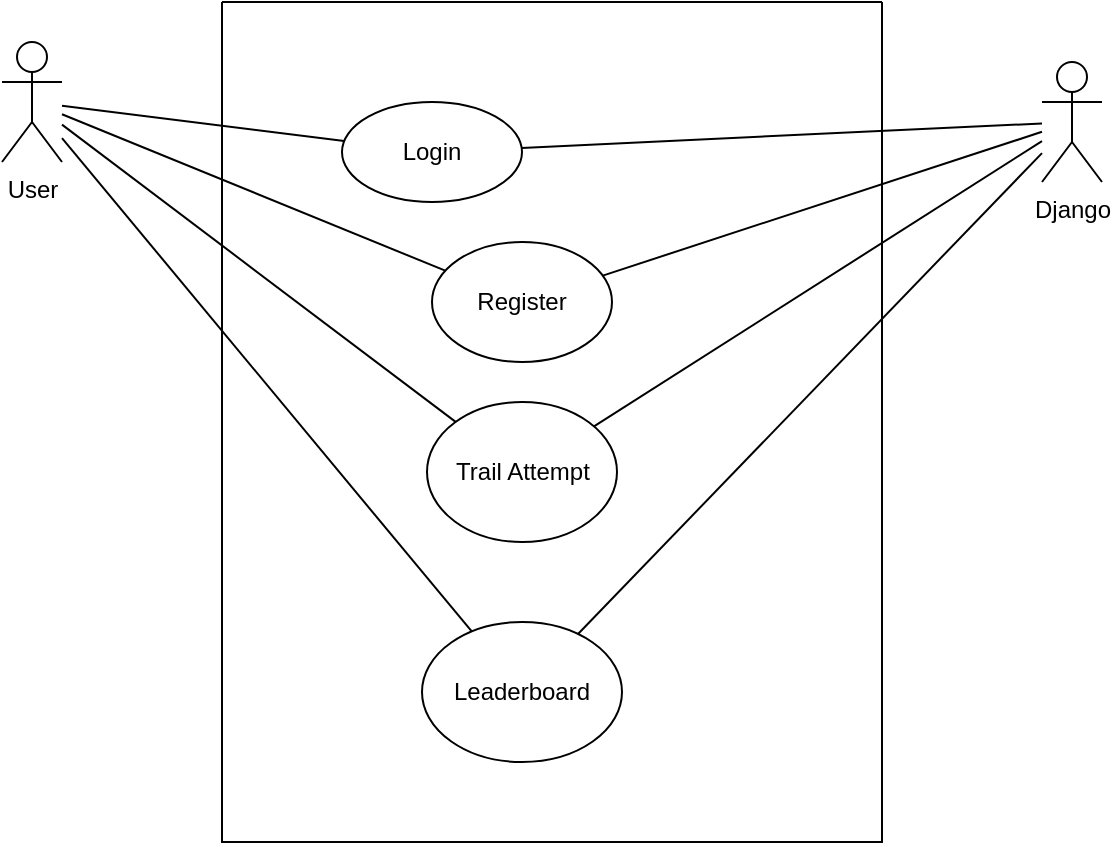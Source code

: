 <mxfile version="15.1.2" type="github">
  <diagram id="TCL3aWI0mzoux3vN0PKE" name="Page-1">
    <mxGraphModel dx="1038" dy="536" grid="1" gridSize="10" guides="1" tooltips="1" connect="1" arrows="1" fold="1" page="1" pageScale="1" pageWidth="850" pageHeight="1100" math="0" shadow="0">
      <root>
        <mxCell id="0" />
        <mxCell id="1" parent="0" />
        <mxCell id="Yt4aC9gbm4HXK07xka98-2" value="User" style="shape=umlActor;verticalLabelPosition=bottom;verticalAlign=top;html=1;outlineConnect=0;" vertex="1" parent="1">
          <mxGeometry x="140" y="90" width="30" height="60" as="geometry" />
        </mxCell>
        <mxCell id="Yt4aC9gbm4HXK07xka98-7" value="" style="swimlane;startSize=0;" vertex="1" parent="1">
          <mxGeometry x="250" y="70" width="330" height="420" as="geometry" />
        </mxCell>
        <mxCell id="Yt4aC9gbm4HXK07xka98-8" value="Login" style="ellipse;whiteSpace=wrap;html=1;" vertex="1" parent="Yt4aC9gbm4HXK07xka98-7">
          <mxGeometry x="60" y="50" width="90" height="50" as="geometry" />
        </mxCell>
        <mxCell id="Yt4aC9gbm4HXK07xka98-9" value="Register" style="ellipse;whiteSpace=wrap;html=1;" vertex="1" parent="Yt4aC9gbm4HXK07xka98-7">
          <mxGeometry x="105" y="120" width="90" height="60" as="geometry" />
        </mxCell>
        <mxCell id="Yt4aC9gbm4HXK07xka98-10" value="Trail Attempt" style="ellipse;whiteSpace=wrap;html=1;" vertex="1" parent="Yt4aC9gbm4HXK07xka98-7">
          <mxGeometry x="102.5" y="200" width="95" height="70" as="geometry" />
        </mxCell>
        <mxCell id="Yt4aC9gbm4HXK07xka98-11" value="Leaderboard" style="ellipse;whiteSpace=wrap;html=1;" vertex="1" parent="Yt4aC9gbm4HXK07xka98-7">
          <mxGeometry x="100" y="310" width="100" height="70" as="geometry" />
        </mxCell>
        <mxCell id="Yt4aC9gbm4HXK07xka98-12" value="Django" style="shape=umlActor;verticalLabelPosition=bottom;verticalAlign=top;html=1;outlineConnect=0;" vertex="1" parent="1">
          <mxGeometry x="660" y="100" width="30" height="60" as="geometry" />
        </mxCell>
        <mxCell id="Yt4aC9gbm4HXK07xka98-14" value="" style="endArrow=none;html=1;" edge="1" parent="1" source="Yt4aC9gbm4HXK07xka98-2" target="Yt4aC9gbm4HXK07xka98-8">
          <mxGeometry width="50" height="50" relative="1" as="geometry">
            <mxPoint x="190" y="170" as="sourcePoint" />
            <mxPoint x="240" y="120" as="targetPoint" />
          </mxGeometry>
        </mxCell>
        <mxCell id="Yt4aC9gbm4HXK07xka98-15" value="" style="endArrow=none;html=1;" edge="1" parent="1" source="Yt4aC9gbm4HXK07xka98-2" target="Yt4aC9gbm4HXK07xka98-9">
          <mxGeometry width="50" height="50" relative="1" as="geometry">
            <mxPoint x="180" y="131.875" as="sourcePoint" />
            <mxPoint x="321.098" y="149.512" as="targetPoint" />
          </mxGeometry>
        </mxCell>
        <mxCell id="Yt4aC9gbm4HXK07xka98-16" value="" style="endArrow=none;html=1;" edge="1" parent="1" source="Yt4aC9gbm4HXK07xka98-2" target="Yt4aC9gbm4HXK07xka98-10">
          <mxGeometry width="50" height="50" relative="1" as="geometry">
            <mxPoint x="190" y="141.875" as="sourcePoint" />
            <mxPoint x="331.098" y="159.512" as="targetPoint" />
          </mxGeometry>
        </mxCell>
        <mxCell id="Yt4aC9gbm4HXK07xka98-17" value="" style="endArrow=none;html=1;" edge="1" parent="1" source="Yt4aC9gbm4HXK07xka98-8" target="Yt4aC9gbm4HXK07xka98-12">
          <mxGeometry width="50" height="50" relative="1" as="geometry">
            <mxPoint x="548.9" y="250.005" as="sourcePoint" />
            <mxPoint x="689.998" y="267.642" as="targetPoint" />
          </mxGeometry>
        </mxCell>
        <mxCell id="Yt4aC9gbm4HXK07xka98-18" value="" style="endArrow=none;html=1;" edge="1" parent="1" source="Yt4aC9gbm4HXK07xka98-2" target="Yt4aC9gbm4HXK07xka98-11">
          <mxGeometry width="50" height="50" relative="1" as="geometry">
            <mxPoint x="210" y="161.875" as="sourcePoint" />
            <mxPoint x="351.098" y="179.512" as="targetPoint" />
          </mxGeometry>
        </mxCell>
        <mxCell id="Yt4aC9gbm4HXK07xka98-20" value="" style="endArrow=none;html=1;" edge="1" parent="1" source="Yt4aC9gbm4HXK07xka98-9" target="Yt4aC9gbm4HXK07xka98-12">
          <mxGeometry width="50" height="50" relative="1" as="geometry">
            <mxPoint x="220" y="171.875" as="sourcePoint" />
            <mxPoint x="361.098" y="189.512" as="targetPoint" />
          </mxGeometry>
        </mxCell>
        <mxCell id="Yt4aC9gbm4HXK07xka98-21" value="" style="endArrow=none;html=1;" edge="1" parent="1" source="Yt4aC9gbm4HXK07xka98-10" target="Yt4aC9gbm4HXK07xka98-12">
          <mxGeometry width="50" height="50" relative="1" as="geometry">
            <mxPoint x="230" y="181.875" as="sourcePoint" />
            <mxPoint x="371.098" y="199.512" as="targetPoint" />
          </mxGeometry>
        </mxCell>
        <mxCell id="Yt4aC9gbm4HXK07xka98-22" value="" style="endArrow=none;html=1;" edge="1" parent="1" source="Yt4aC9gbm4HXK07xka98-11" target="Yt4aC9gbm4HXK07xka98-12">
          <mxGeometry width="50" height="50" relative="1" as="geometry">
            <mxPoint x="240" y="191.875" as="sourcePoint" />
            <mxPoint x="381.098" y="209.512" as="targetPoint" />
          </mxGeometry>
        </mxCell>
      </root>
    </mxGraphModel>
  </diagram>
</mxfile>
